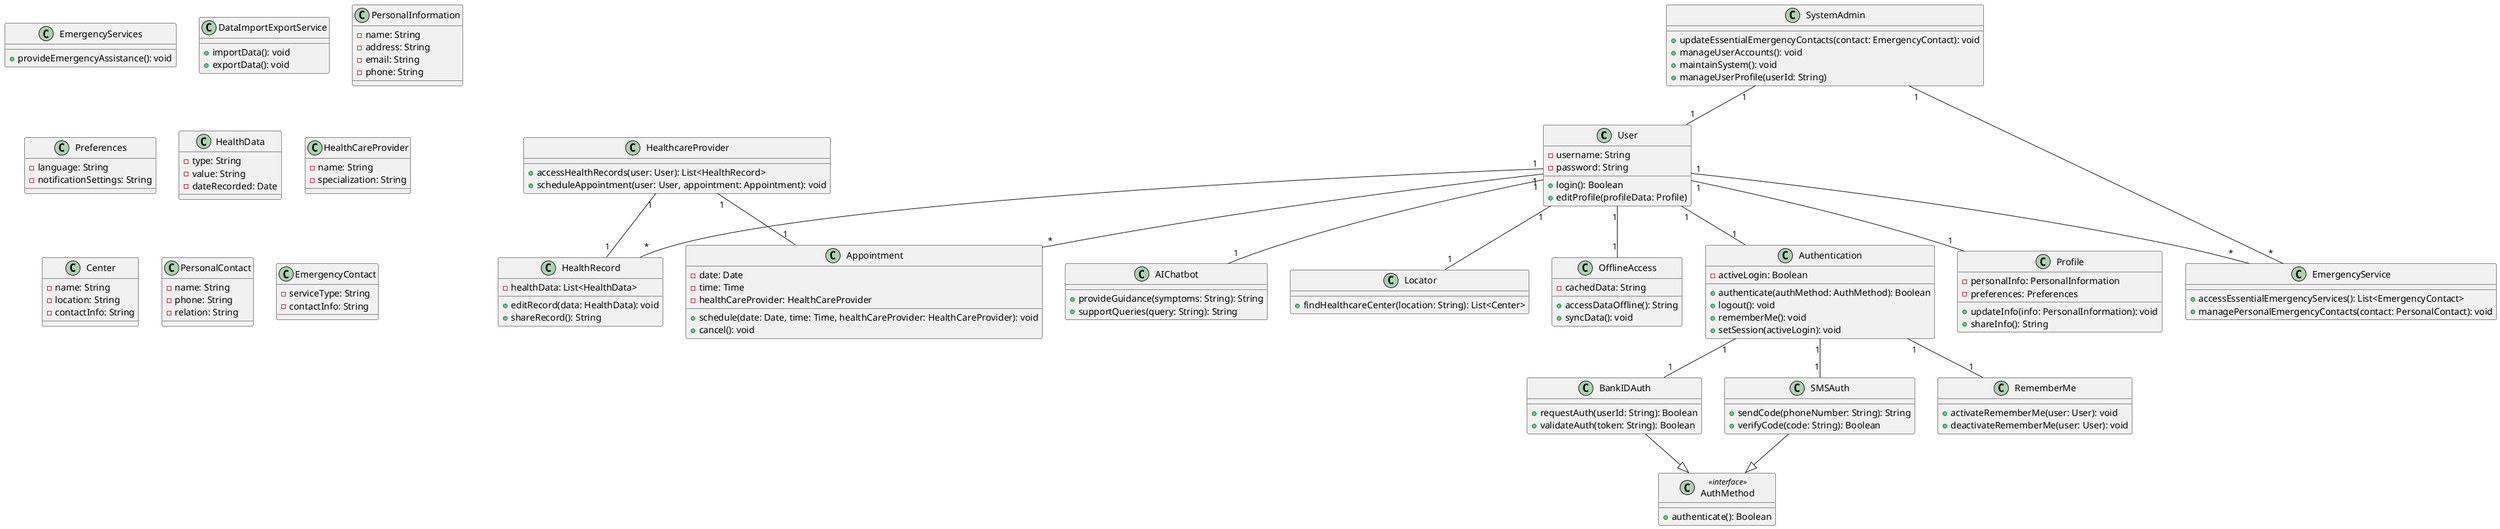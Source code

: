 @startuml
class User {
    -username: String
    -password: String
    +login(): Boolean
    +editProfile(profileData: Profile)
}

class Authentication {
    -activeLogin: Boolean
    +authenticate(authMethod: AuthMethod): Boolean
    +logout(): void
    +rememberMe(): void
    +setSession(activeLogin): void
}

class SMSAuth {
    +sendCode(phoneNumber: String): String
    +verifyCode(code: String): Boolean
}

class BankIDAuth {
    +requestAuth(userId: String): Boolean
    +validateAuth(token: String): Boolean
}

class RememberMe {
    +activateRememberMe(user: User): void
    +deactivateRememberMe(user: User): void
}

class Profile {
    -personalInfo: PersonalInformation
    -preferences: Preferences
    +updateInfo(info: PersonalInformation): void
    +shareInfo(): String
}

class HealthcareProvider {
    +accessHealthRecords(user: User): List<HealthRecord>
    +scheduleAppointment(user: User, appointment: Appointment): void
}

class SystemAdmin {
    +updateEssentialEmergencyContacts(contact: EmergencyContact): void
    +manageUserAccounts(): void
    +maintainSystem(): void
    +manageUserProfile(userId: String)
}

class EmergencyServices {
    +provideEmergencyAssistance(): void
}

class DataImportExportService {
    +importData(): void
    +exportData(): void
}

class HealthRecord {
    -healthData: List<HealthData>
    +editRecord(data: HealthData): void
    +shareRecord(): String
}

class Appointment {
    -date: Date
    -time: Time
    -healthCareProvider: HealthCareProvider
    +schedule(date: Date, time: Time, healthCareProvider: HealthCareProvider): void
    +cancel(): void
}

class AIChatbot {
    +provideGuidance(symptoms: String): String
    +supportQueries(query: String): String
}

class Locator {
    +findHealthcareCenter(location: String): List<Center>
}

class EmergencyService {
    +accessEssentialEmergencyServices(): List<EmergencyContact>
    +managePersonalEmergencyContacts(contact: PersonalContact): void
}

class AuthMethod << interface >> {
    +authenticate(): Boolean
}

class PersonalInformation {
    -name: String
    -address: String
    -email: String
    -phone: String
}

class Preferences {
    -language: String
    -notificationSettings: String
}

class HealthData {
    -type: String
    -value: String
    -dateRecorded: Date
}

class HealthCareProvider {
    -name: String
    -specialization: String
}

class Center {
    -name: String
    -location: String
    -contactInfo: String
}

class PersonalContact {
    -name: String
    -phone: String
    -relation: String
}

class EmergencyContact {
    -serviceType: String
    -contactInfo: String
}

class OfflineAccess {
    -cachedData: String
    +accessDataOffline(): String
    +syncData(): void
}




SMSAuth --|> AuthMethod
BankIDAuth --|> AuthMethod

Authentication "1" -- "1" SMSAuth
Authentication "1" -- "1" BankIDAuth
Authentication "1" -- "1" RememberMe

User "1" -- "1" Authentication
User "1" -- "1" Profile
User "1" -- "*" HealthRecord
User "1" -- "*" Appointment
User "1" -- "1" AIChatbot
User "1" -- "1" Locator
User "1" -- "*" EmergencyService
User "1" -- "1" OfflineAccess


HealthcareProvider "1" -- "1" HealthRecord
HealthcareProvider "1" -- "1" Appointment

SystemAdmin "1" -- "1" User
SystemAdmin "1" -- "*" EmergencyService

@enduml
